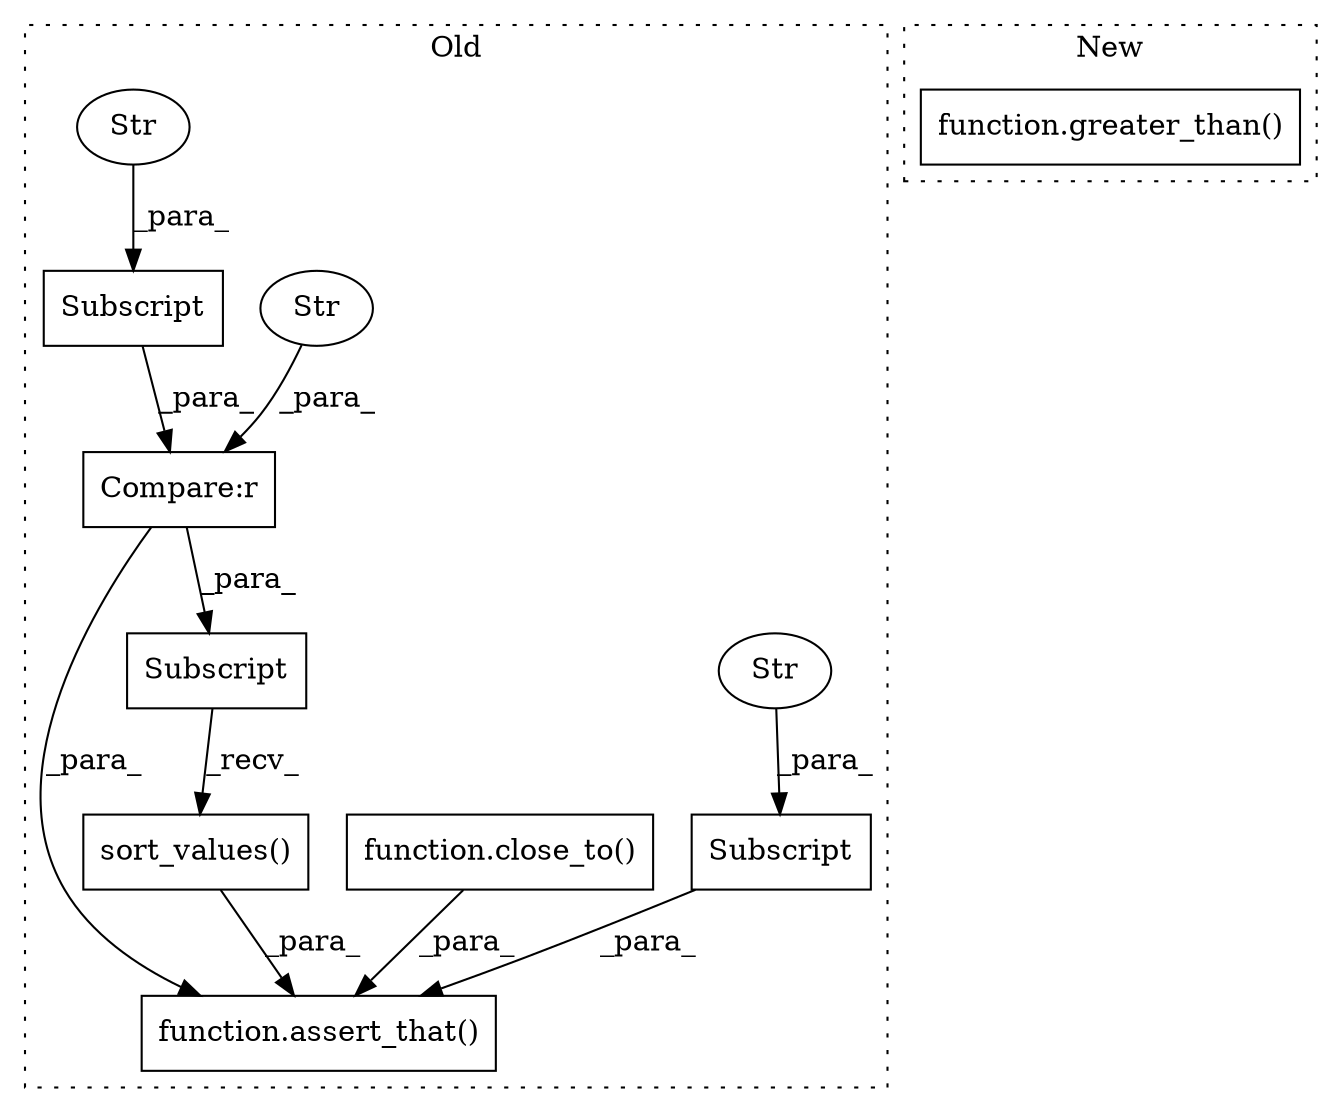 digraph G {
subgraph cluster0 {
1 [label="sort_values()" a="75" s="3848" l="95" shape="box"];
3 [label="function.assert_that()" a="75" s="4015,4071" l="12,1" shape="box"];
4 [label="Subscript" a="63" s="4027,0" l="18,0" shape="box"];
5 [label="Str" a="66" s="4037" l="7" shape="ellipse"];
6 [label="function.close_to()" a="75" s="4047,4070" l="9,1" shape="box"];
7 [label="Subscript" a="63" s="3848,0" l="55,0" shape="box"];
8 [label="Compare:r" a="40" s="3865" l="37" shape="box"];
9 [label="Subscript" a="63" s="3865,0" l="22,0" shape="box"];
10 [label="Str" a="66" s="3891" l="11" shape="ellipse"];
11 [label="Str" a="66" s="3878" l="8" shape="ellipse"];
label = "Old";
style="dotted";
}
subgraph cluster1 {
2 [label="function.greater_than()" a="75" s="5396,5410" l="13,1" shape="box"];
label = "New";
style="dotted";
}
1 -> 3 [label="_para_"];
4 -> 3 [label="_para_"];
5 -> 4 [label="_para_"];
6 -> 3 [label="_para_"];
7 -> 1 [label="_recv_"];
8 -> 7 [label="_para_"];
8 -> 3 [label="_para_"];
9 -> 8 [label="_para_"];
10 -> 8 [label="_para_"];
11 -> 9 [label="_para_"];
}